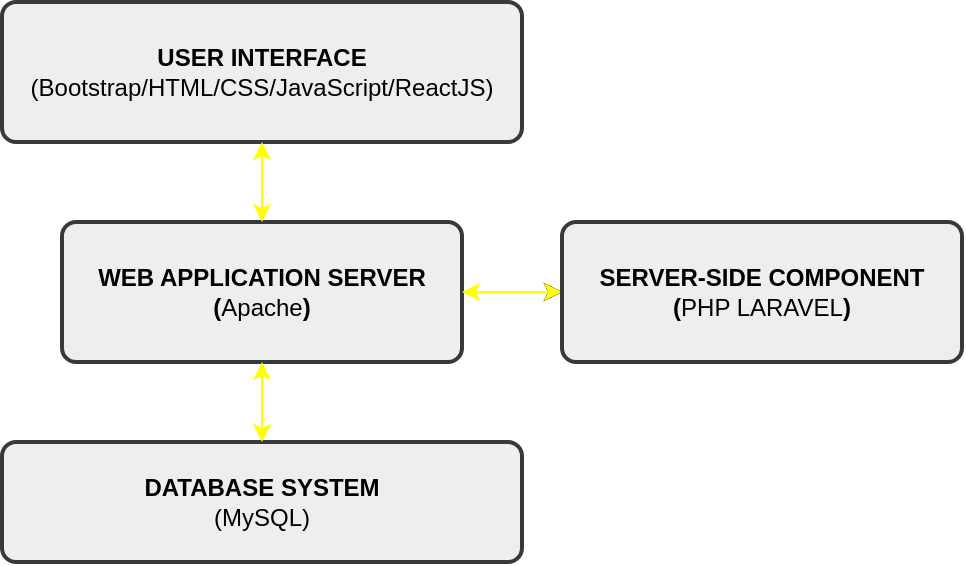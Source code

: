 <mxfile>
    <diagram id="rR_eMU8zpaJoFjU-rYq4" name="Page-1">
        <mxGraphModel dx="576" dy="440" grid="1" gridSize="10" guides="1" tooltips="1" connect="1" arrows="1" fold="1" page="1" pageScale="1" pageWidth="850" pageHeight="1100" background="none" math="0" shadow="0">
            <root>
                <mxCell id="0"/>
                <mxCell id="1" parent="0"/>
                <mxCell id="2" value="&lt;b&gt;USER INTERFACE&lt;br&gt;&lt;/b&gt;(Bootstrap/HTML/CSS/JavaScript/ReactJS)" style="rounded=1;whiteSpace=wrap;html=1;absoluteArcSize=1;arcSize=14;strokeWidth=2;fillColor=#eeeeee;strokeColor=#36393d;fontColor=#000000;" parent="1" vertex="1">
                    <mxGeometry x="350" y="40" width="260" height="70" as="geometry"/>
                </mxCell>
                <mxCell id="15" style="edgeStyle=none;html=1;entryX=0;entryY=0.5;entryDx=0;entryDy=0;" parent="1" source="3" target="4" edge="1">
                    <mxGeometry relative="1" as="geometry"/>
                </mxCell>
                <mxCell id="17" style="edgeStyle=none;html=1;entryX=0;entryY=0.5;entryDx=0;entryDy=0;strokeColor=#000000;" parent="1" source="3" target="4" edge="1">
                    <mxGeometry relative="1" as="geometry"/>
                </mxCell>
                <mxCell id="18" style="edgeStyle=none;html=1;entryX=0;entryY=0.5;entryDx=0;entryDy=0;strokeColor=#FFFF00;" edge="1" parent="1" source="3" target="4">
                    <mxGeometry relative="1" as="geometry"/>
                </mxCell>
                <mxCell id="3" value="&lt;b&gt;WEB APPLICATION SERVER&lt;br&gt;(&lt;/b&gt;Apache&lt;b&gt;)&lt;br&gt;&lt;/b&gt;" style="rounded=1;whiteSpace=wrap;html=1;absoluteArcSize=1;arcSize=14;strokeWidth=2;fillColor=#eeeeee;strokeColor=#36393d;fontColor=#000000;" parent="1" vertex="1">
                    <mxGeometry x="380" y="150" width="200" height="70" as="geometry"/>
                </mxCell>
                <mxCell id="16" style="edgeStyle=none;html=1;entryX=1;entryY=0.5;entryDx=0;entryDy=0;strokeColor=#FFFF00;" parent="1" edge="1">
                    <mxGeometry relative="1" as="geometry">
                        <mxPoint x="630" y="185" as="sourcePoint"/>
                        <mxPoint x="580" y="185" as="targetPoint"/>
                    </mxGeometry>
                </mxCell>
                <mxCell id="4" value="&lt;b&gt;SERVER-SIDE COMPONENT&lt;br&gt;(&lt;/b&gt;PHP LARAVEL&lt;b&gt;)&lt;br&gt;&lt;/b&gt;" style="rounded=1;whiteSpace=wrap;html=1;absoluteArcSize=1;arcSize=14;strokeWidth=2;fillColor=#eeeeee;strokeColor=#36393d;fontColor=#000000;" parent="1" vertex="1">
                    <mxGeometry x="630" y="150" width="200" height="70" as="geometry"/>
                </mxCell>
                <mxCell id="5" value="&lt;b&gt;DATABASE SYSTEM&lt;br&gt;&lt;/b&gt;(MySQL)" style="rounded=1;whiteSpace=wrap;html=1;absoluteArcSize=1;arcSize=14;strokeWidth=2;fillColor=#eeeeee;strokeColor=#36393d;fontColor=#000000;" parent="1" vertex="1">
                    <mxGeometry x="350" y="260" width="260" height="60" as="geometry"/>
                </mxCell>
                <mxCell id="11" value="" style="endArrow=classic;startArrow=classic;html=1;fontColor=#000000;entryX=0.5;entryY=1;entryDx=0;entryDy=0;strokeColor=#FFFF00;" parent="1" target="3" edge="1">
                    <mxGeometry width="50" height="50" relative="1" as="geometry">
                        <mxPoint x="480" y="260" as="sourcePoint"/>
                        <mxPoint x="530" y="210" as="targetPoint"/>
                    </mxGeometry>
                </mxCell>
                <mxCell id="14" value="" style="endArrow=classic;startArrow=classic;html=1;fontColor=#000000;entryX=0.5;entryY=0;entryDx=0;entryDy=0;exitX=0.5;exitY=1;exitDx=0;exitDy=0;fillColor=#eeeeee;strokeColor=#FFFF00;" parent="1" source="2" target="3" edge="1">
                    <mxGeometry width="50" height="50" relative="1" as="geometry">
                        <mxPoint x="470" y="110" as="sourcePoint"/>
                        <mxPoint x="360" y="70" as="targetPoint"/>
                    </mxGeometry>
                </mxCell>
            </root>
        </mxGraphModel>
    </diagram>
</mxfile>